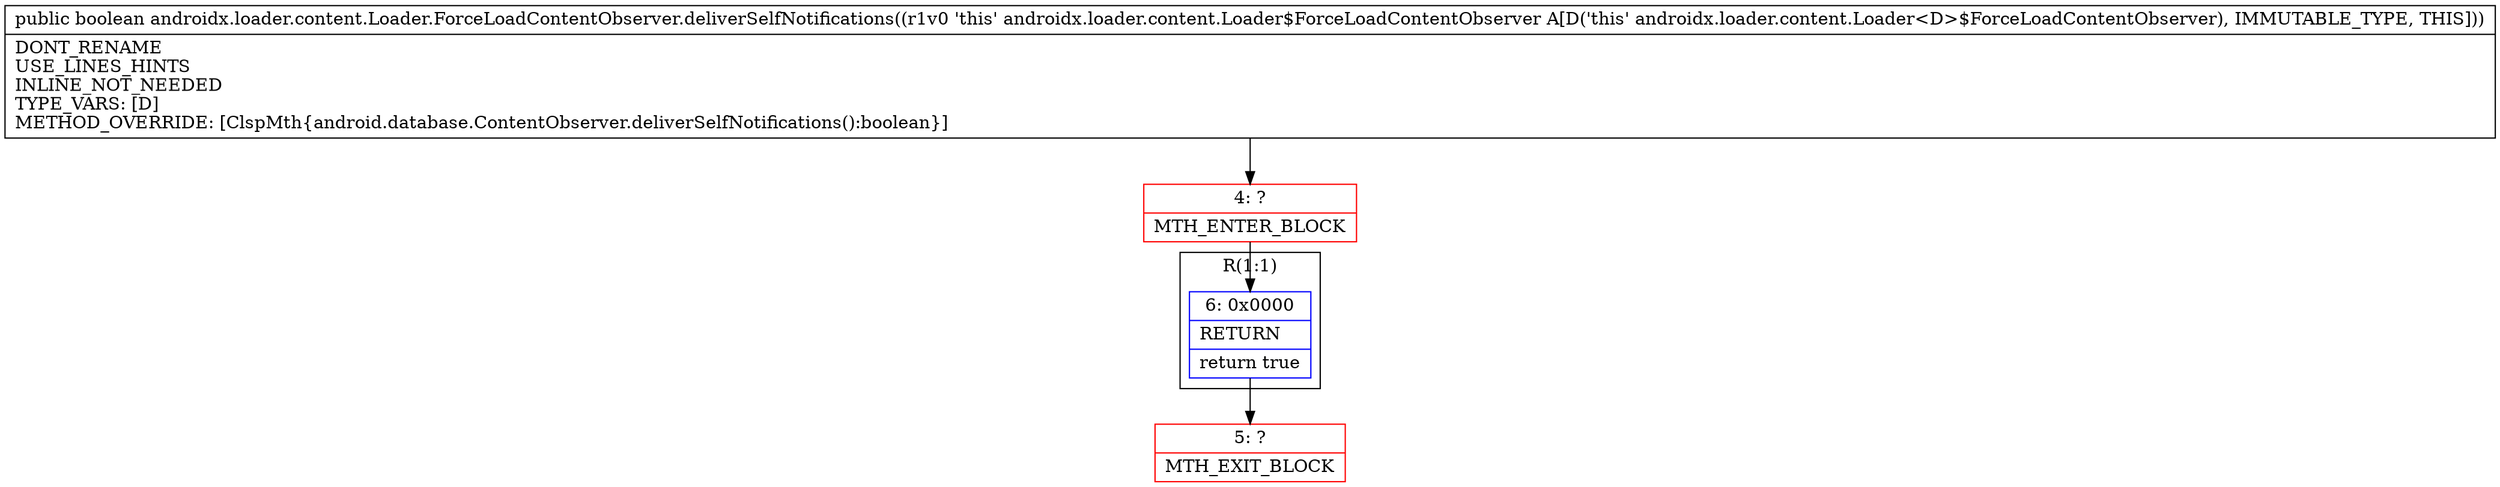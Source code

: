 digraph "CFG forandroidx.loader.content.Loader.ForceLoadContentObserver.deliverSelfNotifications()Z" {
subgraph cluster_Region_1839076262 {
label = "R(1:1)";
node [shape=record,color=blue];
Node_6 [shape=record,label="{6\:\ 0x0000|RETURN\l|return true\l}"];
}
Node_4 [shape=record,color=red,label="{4\:\ ?|MTH_ENTER_BLOCK\l}"];
Node_5 [shape=record,color=red,label="{5\:\ ?|MTH_EXIT_BLOCK\l}"];
MethodNode[shape=record,label="{public boolean androidx.loader.content.Loader.ForceLoadContentObserver.deliverSelfNotifications((r1v0 'this' androidx.loader.content.Loader$ForceLoadContentObserver A[D('this' androidx.loader.content.Loader\<D\>$ForceLoadContentObserver), IMMUTABLE_TYPE, THIS]))  | DONT_RENAME\lUSE_LINES_HINTS\lINLINE_NOT_NEEDED\lTYPE_VARS: [D]\lMETHOD_OVERRIDE: [ClspMth\{android.database.ContentObserver.deliverSelfNotifications():boolean\}]\l}"];
MethodNode -> Node_4;Node_6 -> Node_5;
Node_4 -> Node_6;
}


